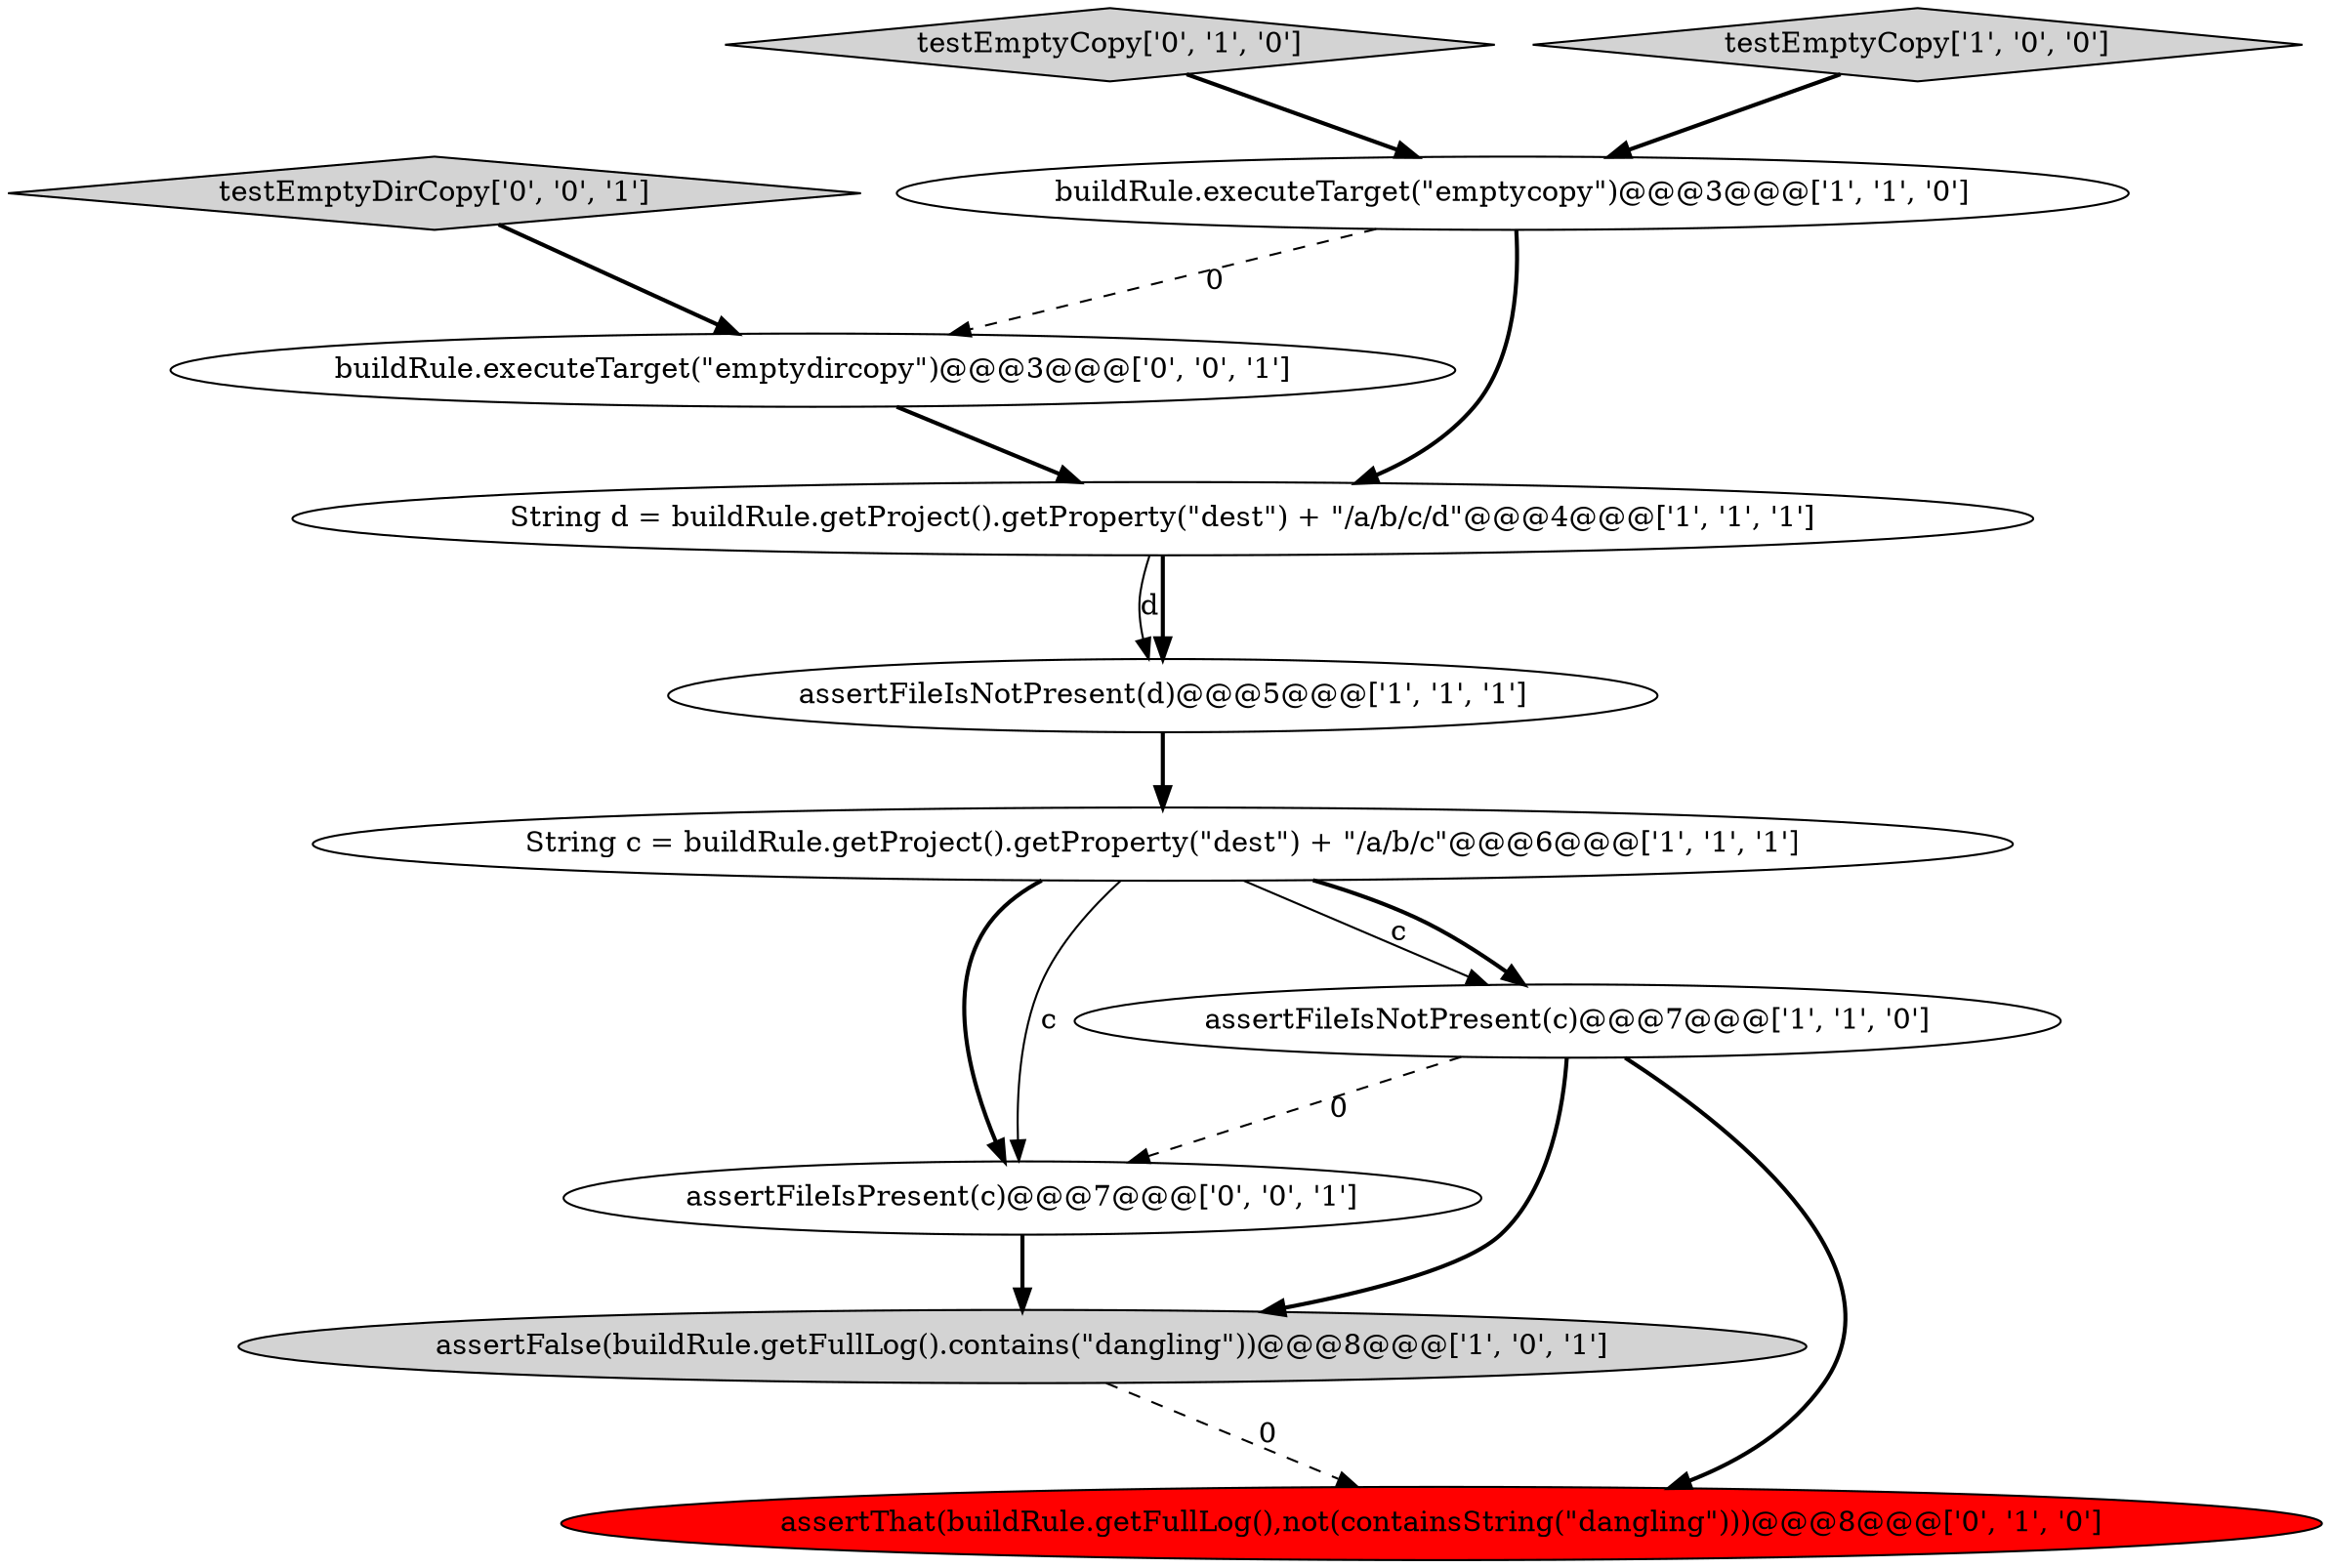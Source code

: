 digraph {
11 [style = filled, label = "assertFileIsPresent(c)@@@7@@@['0', '0', '1']", fillcolor = white, shape = ellipse image = "AAA0AAABBB3BBB"];
9 [style = filled, label = "buildRule.executeTarget(\"emptydircopy\")@@@3@@@['0', '0', '1']", fillcolor = white, shape = ellipse image = "AAA0AAABBB3BBB"];
7 [style = filled, label = "assertThat(buildRule.getFullLog(),not(containsString(\"dangling\")))@@@8@@@['0', '1', '0']", fillcolor = red, shape = ellipse image = "AAA1AAABBB2BBB"];
1 [style = filled, label = "assertFileIsNotPresent(c)@@@7@@@['1', '1', '0']", fillcolor = white, shape = ellipse image = "AAA0AAABBB1BBB"];
4 [style = filled, label = "assertFalse(buildRule.getFullLog().contains(\"dangling\"))@@@8@@@['1', '0', '1']", fillcolor = lightgray, shape = ellipse image = "AAA0AAABBB1BBB"];
8 [style = filled, label = "testEmptyCopy['0', '1', '0']", fillcolor = lightgray, shape = diamond image = "AAA0AAABBB2BBB"];
10 [style = filled, label = "testEmptyDirCopy['0', '0', '1']", fillcolor = lightgray, shape = diamond image = "AAA0AAABBB3BBB"];
2 [style = filled, label = "buildRule.executeTarget(\"emptycopy\")@@@3@@@['1', '1', '0']", fillcolor = white, shape = ellipse image = "AAA0AAABBB1BBB"];
6 [style = filled, label = "testEmptyCopy['1', '0', '0']", fillcolor = lightgray, shape = diamond image = "AAA0AAABBB1BBB"];
5 [style = filled, label = "assertFileIsNotPresent(d)@@@5@@@['1', '1', '1']", fillcolor = white, shape = ellipse image = "AAA0AAABBB1BBB"];
0 [style = filled, label = "String c = buildRule.getProject().getProperty(\"dest\") + \"/a/b/c\"@@@6@@@['1', '1', '1']", fillcolor = white, shape = ellipse image = "AAA0AAABBB1BBB"];
3 [style = filled, label = "String d = buildRule.getProject().getProperty(\"dest\") + \"/a/b/c/d\"@@@4@@@['1', '1', '1']", fillcolor = white, shape = ellipse image = "AAA0AAABBB1BBB"];
3->5 [style = solid, label="d"];
9->3 [style = bold, label=""];
0->11 [style = bold, label=""];
1->4 [style = bold, label=""];
3->5 [style = bold, label=""];
10->9 [style = bold, label=""];
0->1 [style = solid, label="c"];
5->0 [style = bold, label=""];
8->2 [style = bold, label=""];
2->9 [style = dashed, label="0"];
4->7 [style = dashed, label="0"];
1->7 [style = bold, label=""];
0->1 [style = bold, label=""];
0->11 [style = solid, label="c"];
1->11 [style = dashed, label="0"];
2->3 [style = bold, label=""];
11->4 [style = bold, label=""];
6->2 [style = bold, label=""];
}
